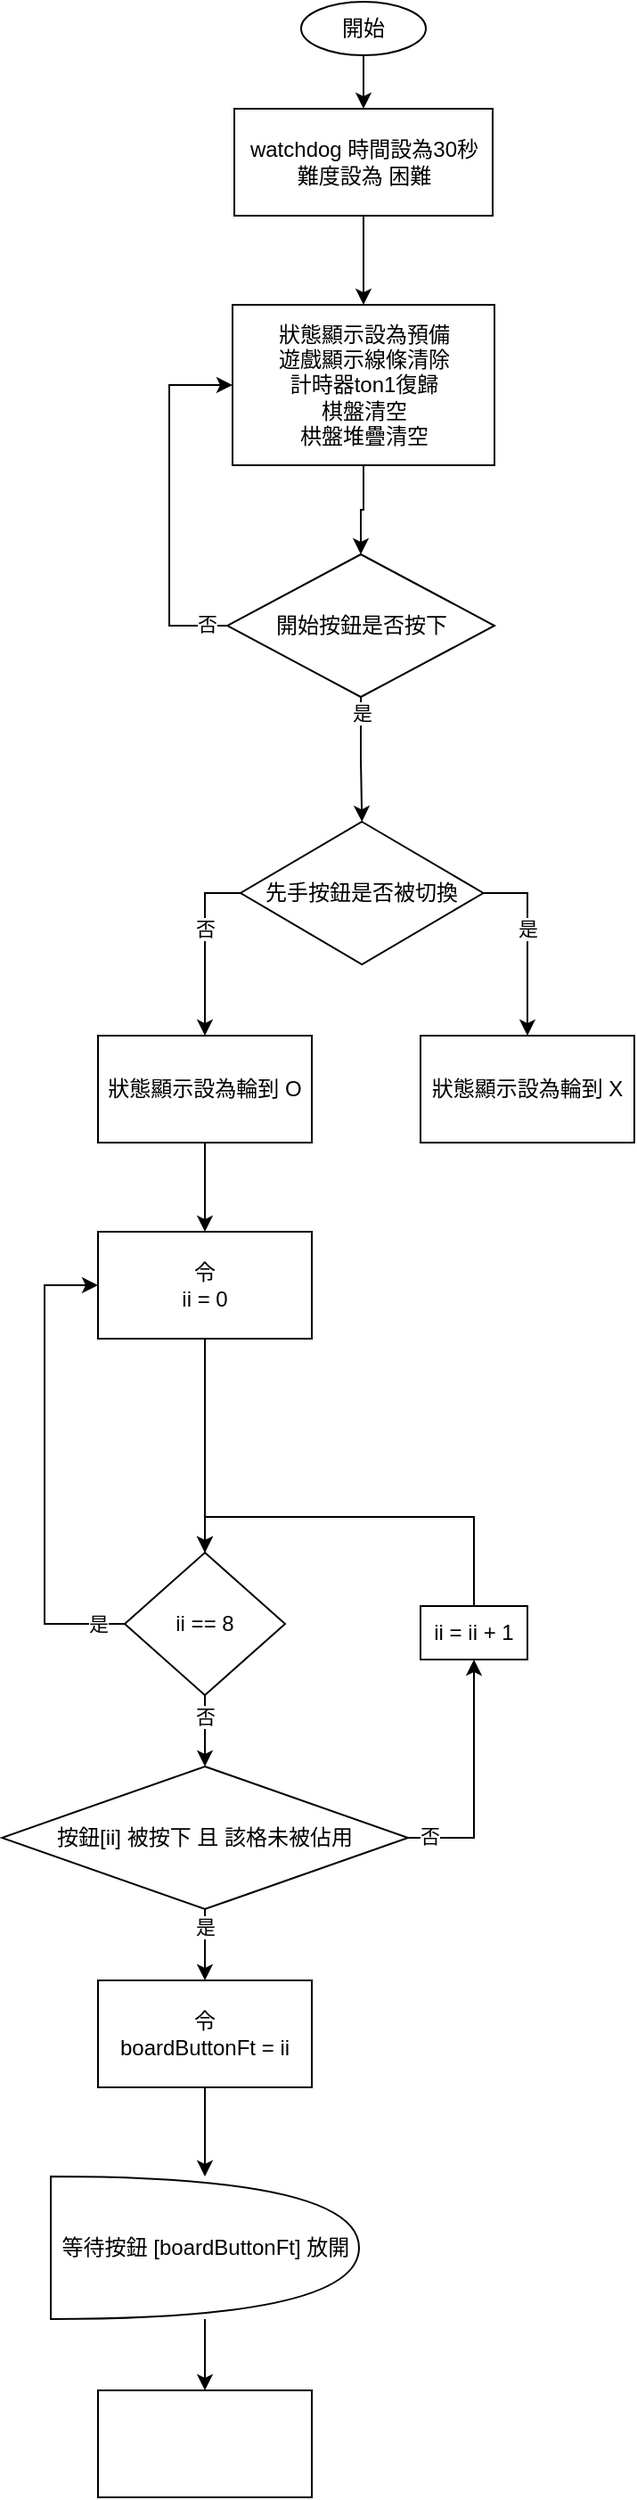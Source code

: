 <mxfile version="21.1.5" type="github">
  <diagram name="Page-1" id="FfktOeWRyp9ujqmmOqWU">
    <mxGraphModel dx="381" dy="243" grid="1" gridSize="10" guides="1" tooltips="1" connect="1" arrows="1" fold="1" page="1" pageScale="1" pageWidth="3300" pageHeight="4681" math="0" shadow="0">
      <root>
        <mxCell id="0" />
        <mxCell id="1" parent="0" />
        <mxCell id="ru_nYEevjtxVmv5qjt3C-4" style="edgeStyle=orthogonalEdgeStyle;rounded=0;orthogonalLoop=1;jettySize=auto;html=1;entryX=0.5;entryY=0;entryDx=0;entryDy=0;" parent="1" source="ru_nYEevjtxVmv5qjt3C-1" target="ru_nYEevjtxVmv5qjt3C-3" edge="1">
          <mxGeometry relative="1" as="geometry" />
        </mxCell>
        <mxCell id="ru_nYEevjtxVmv5qjt3C-1" value="開始" style="ellipse;whiteSpace=wrap;html=1;" parent="1" vertex="1">
          <mxGeometry x="514" y="40" width="70" height="30" as="geometry" />
        </mxCell>
        <mxCell id="ru_nYEevjtxVmv5qjt3C-16" value="" style="edgeStyle=orthogonalEdgeStyle;rounded=0;orthogonalLoop=1;jettySize=auto;html=1;" parent="1" source="ru_nYEevjtxVmv5qjt3C-3" target="ru_nYEevjtxVmv5qjt3C-5" edge="1">
          <mxGeometry relative="1" as="geometry" />
        </mxCell>
        <mxCell id="ru_nYEevjtxVmv5qjt3C-3" value="&lt;div style=&quot;&quot;&gt;&lt;font style=&quot;font-size: 12px;&quot;&gt;watchdog 時間設為30秒&lt;/font&gt;&lt;/div&gt;&lt;div style=&quot;&quot;&gt;&lt;font style=&quot;font-size: 12px;&quot;&gt;難度設為 困難&lt;br&gt;&lt;/font&gt;&lt;/div&gt;" style="rounded=0;whiteSpace=wrap;html=1;" parent="1" vertex="1">
          <mxGeometry x="476.5" y="100" width="145" height="60" as="geometry" />
        </mxCell>
        <mxCell id="ru_nYEevjtxVmv5qjt3C-8" value="" style="edgeStyle=orthogonalEdgeStyle;rounded=0;orthogonalLoop=1;jettySize=auto;html=1;" parent="1" source="ru_nYEevjtxVmv5qjt3C-5" target="ru_nYEevjtxVmv5qjt3C-7" edge="1">
          <mxGeometry relative="1" as="geometry" />
        </mxCell>
        <mxCell id="ru_nYEevjtxVmv5qjt3C-5" value="&lt;div&gt;狀態顯示設為預備&lt;/div&gt;&lt;div&gt;遊戲顯示線條清除&lt;/div&gt;&lt;div&gt;計時器ton1復歸&lt;/div&gt;&lt;div&gt;棋盤清空&lt;/div&gt;&lt;div&gt;栱盤堆疊清空&lt;br&gt;&lt;/div&gt;" style="rounded=0;whiteSpace=wrap;html=1;" parent="1" vertex="1">
          <mxGeometry x="475.5" y="210" width="147" height="90" as="geometry" />
        </mxCell>
        <mxCell id="ru_nYEevjtxVmv5qjt3C-13" style="edgeStyle=orthogonalEdgeStyle;rounded=0;orthogonalLoop=1;jettySize=auto;html=1;exitX=0;exitY=0.5;exitDx=0;exitDy=0;entryX=0;entryY=0.5;entryDx=0;entryDy=0;" parent="1" source="ru_nYEevjtxVmv5qjt3C-7" target="ru_nYEevjtxVmv5qjt3C-5" edge="1">
          <mxGeometry relative="1" as="geometry">
            <Array as="points">
              <mxPoint x="440" y="390" />
              <mxPoint x="440" y="255" />
            </Array>
          </mxGeometry>
        </mxCell>
        <mxCell id="ru_nYEevjtxVmv5qjt3C-14" value="&lt;div&gt;否&lt;/div&gt;" style="edgeLabel;html=1;align=center;verticalAlign=middle;resizable=0;points=[];" parent="ru_nYEevjtxVmv5qjt3C-13" vertex="1" connectable="0">
          <mxGeometry x="-0.888" y="-1" relative="1" as="geometry">
            <mxPoint as="offset" />
          </mxGeometry>
        </mxCell>
        <mxCell id="ru_nYEevjtxVmv5qjt3C-17" value="" style="edgeStyle=orthogonalEdgeStyle;rounded=0;orthogonalLoop=1;jettySize=auto;html=1;" parent="1" source="ru_nYEevjtxVmv5qjt3C-7" target="ru_nYEevjtxVmv5qjt3C-15" edge="1">
          <mxGeometry relative="1" as="geometry" />
        </mxCell>
        <mxCell id="ru_nYEevjtxVmv5qjt3C-18" value="是" style="edgeLabel;html=1;align=center;verticalAlign=middle;resizable=0;points=[];" parent="ru_nYEevjtxVmv5qjt3C-17" vertex="1" connectable="0">
          <mxGeometry x="-0.752" relative="1" as="geometry">
            <mxPoint as="offset" />
          </mxGeometry>
        </mxCell>
        <mxCell id="ru_nYEevjtxVmv5qjt3C-7" value="開始按鈕是否按下" style="rhombus;whiteSpace=wrap;html=1;" parent="1" vertex="1">
          <mxGeometry x="472.5" y="350" width="150" height="80" as="geometry" />
        </mxCell>
        <mxCell id="ru_nYEevjtxVmv5qjt3C-20" style="edgeStyle=orthogonalEdgeStyle;rounded=0;orthogonalLoop=1;jettySize=auto;html=1;exitX=1;exitY=0.5;exitDx=0;exitDy=0;entryX=0.5;entryY=0;entryDx=0;entryDy=0;" parent="1" source="ru_nYEevjtxVmv5qjt3C-15" target="ru_nYEevjtxVmv5qjt3C-19" edge="1">
          <mxGeometry relative="1" as="geometry" />
        </mxCell>
        <mxCell id="ru_nYEevjtxVmv5qjt3C-23" value="是" style="edgeLabel;html=1;align=center;verticalAlign=middle;resizable=0;points=[];" parent="ru_nYEevjtxVmv5qjt3C-20" vertex="1" connectable="0">
          <mxGeometry x="-0.155" relative="1" as="geometry">
            <mxPoint as="offset" />
          </mxGeometry>
        </mxCell>
        <mxCell id="ru_nYEevjtxVmv5qjt3C-22" style="edgeStyle=orthogonalEdgeStyle;rounded=0;orthogonalLoop=1;jettySize=auto;html=1;exitX=0;exitY=0.5;exitDx=0;exitDy=0;entryX=0.5;entryY=0;entryDx=0;entryDy=0;" parent="1" source="ru_nYEevjtxVmv5qjt3C-15" target="ru_nYEevjtxVmv5qjt3C-21" edge="1">
          <mxGeometry relative="1" as="geometry" />
        </mxCell>
        <mxCell id="ru_nYEevjtxVmv5qjt3C-24" value="否" style="edgeLabel;html=1;align=center;verticalAlign=middle;resizable=0;points=[];" parent="ru_nYEevjtxVmv5qjt3C-22" vertex="1" connectable="0">
          <mxGeometry x="-0.166" y="1" relative="1" as="geometry">
            <mxPoint x="-1" y="-2" as="offset" />
          </mxGeometry>
        </mxCell>
        <mxCell id="ru_nYEevjtxVmv5qjt3C-15" value="先手按鈕是否被切換" style="rhombus;whiteSpace=wrap;html=1;" parent="1" vertex="1">
          <mxGeometry x="480" y="500" width="136.25" height="80" as="geometry" />
        </mxCell>
        <mxCell id="ru_nYEevjtxVmv5qjt3C-19" value="狀態顯示設為輪到 X" style="rounded=0;whiteSpace=wrap;html=1;" parent="1" vertex="1">
          <mxGeometry x="581" y="620" width="120" height="60" as="geometry" />
        </mxCell>
        <mxCell id="ru_nYEevjtxVmv5qjt3C-26" value="" style="edgeStyle=orthogonalEdgeStyle;rounded=0;orthogonalLoop=1;jettySize=auto;html=1;" parent="1" source="ru_nYEevjtxVmv5qjt3C-21" target="ru_nYEevjtxVmv5qjt3C-25" edge="1">
          <mxGeometry relative="1" as="geometry" />
        </mxCell>
        <mxCell id="ru_nYEevjtxVmv5qjt3C-21" value="&lt;div&gt;狀態顯示設為輪到 O&lt;/div&gt;" style="rounded=0;whiteSpace=wrap;html=1;" parent="1" vertex="1">
          <mxGeometry x="400" y="620" width="120" height="60" as="geometry" />
        </mxCell>
        <mxCell id="i0ZCOKutsMT3ZvhEn7sT-9" style="edgeStyle=orthogonalEdgeStyle;rounded=0;orthogonalLoop=1;jettySize=auto;html=1;entryX=0.5;entryY=0;entryDx=0;entryDy=0;" edge="1" parent="1" source="ru_nYEevjtxVmv5qjt3C-25" target="ru_nYEevjtxVmv5qjt3C-28">
          <mxGeometry relative="1" as="geometry" />
        </mxCell>
        <mxCell id="ru_nYEevjtxVmv5qjt3C-25" value="&lt;div&gt;令&lt;br&gt;&lt;/div&gt;&lt;div&gt;ii = 0&lt;/div&gt;" style="rounded=0;whiteSpace=wrap;html=1;" parent="1" vertex="1">
          <mxGeometry x="400" y="730" width="120" height="60" as="geometry" />
        </mxCell>
        <mxCell id="ru_nYEevjtxVmv5qjt3C-29" style="edgeStyle=orthogonalEdgeStyle;rounded=0;orthogonalLoop=1;jettySize=auto;html=1;exitX=0;exitY=0.5;exitDx=0;exitDy=0;entryX=0;entryY=0.5;entryDx=0;entryDy=0;" parent="1" source="ru_nYEevjtxVmv5qjt3C-28" target="ru_nYEevjtxVmv5qjt3C-25" edge="1">
          <mxGeometry relative="1" as="geometry">
            <Array as="points">
              <mxPoint x="370" y="950" />
              <mxPoint x="370" y="760" />
            </Array>
          </mxGeometry>
        </mxCell>
        <mxCell id="i0ZCOKutsMT3ZvhEn7sT-4" value="&lt;div&gt;是&lt;/div&gt;" style="edgeLabel;html=1;align=center;verticalAlign=middle;resizable=0;points=[];" vertex="1" connectable="0" parent="ru_nYEevjtxVmv5qjt3C-29">
          <mxGeometry x="-0.888" y="2" relative="1" as="geometry">
            <mxPoint y="-2" as="offset" />
          </mxGeometry>
        </mxCell>
        <mxCell id="i0ZCOKutsMT3ZvhEn7sT-6" value="" style="edgeStyle=orthogonalEdgeStyle;rounded=0;orthogonalLoop=1;jettySize=auto;html=1;" edge="1" parent="1" source="ru_nYEevjtxVmv5qjt3C-28" target="i0ZCOKutsMT3ZvhEn7sT-5">
          <mxGeometry relative="1" as="geometry" />
        </mxCell>
        <mxCell id="i0ZCOKutsMT3ZvhEn7sT-18" value="否" style="edgeLabel;html=1;align=center;verticalAlign=middle;resizable=0;points=[];" vertex="1" connectable="0" parent="i0ZCOKutsMT3ZvhEn7sT-6">
          <mxGeometry x="-0.424" relative="1" as="geometry">
            <mxPoint as="offset" />
          </mxGeometry>
        </mxCell>
        <mxCell id="ru_nYEevjtxVmv5qjt3C-28" value="ii == 8" style="rhombus;whiteSpace=wrap;html=1;" parent="1" vertex="1">
          <mxGeometry x="415" y="910" width="90" height="80" as="geometry" />
        </mxCell>
        <mxCell id="i0ZCOKutsMT3ZvhEn7sT-16" value="" style="edgeStyle=orthogonalEdgeStyle;rounded=0;orthogonalLoop=1;jettySize=auto;html=1;" edge="1" parent="1" source="i0ZCOKutsMT3ZvhEn7sT-5" target="i0ZCOKutsMT3ZvhEn7sT-15">
          <mxGeometry relative="1" as="geometry">
            <Array as="points">
              <mxPoint x="611" y="1070" />
            </Array>
          </mxGeometry>
        </mxCell>
        <mxCell id="i0ZCOKutsMT3ZvhEn7sT-28" value="否" style="edgeLabel;html=1;align=center;verticalAlign=middle;resizable=0;points=[];" vertex="1" connectable="0" parent="i0ZCOKutsMT3ZvhEn7sT-16">
          <mxGeometry x="-0.827" y="1" relative="1" as="geometry">
            <mxPoint as="offset" />
          </mxGeometry>
        </mxCell>
        <mxCell id="i0ZCOKutsMT3ZvhEn7sT-21" value="" style="edgeStyle=orthogonalEdgeStyle;rounded=0;orthogonalLoop=1;jettySize=auto;html=1;entryX=0.5;entryY=0;entryDx=0;entryDy=0;" edge="1" parent="1" source="i0ZCOKutsMT3ZvhEn7sT-5" target="i0ZCOKutsMT3ZvhEn7sT-23">
          <mxGeometry relative="1" as="geometry">
            <mxPoint x="460.029" y="1140" as="targetPoint" />
          </mxGeometry>
        </mxCell>
        <mxCell id="i0ZCOKutsMT3ZvhEn7sT-29" value="是" style="edgeLabel;html=1;align=center;verticalAlign=middle;resizable=0;points=[];" vertex="1" connectable="0" parent="i0ZCOKutsMT3ZvhEn7sT-21">
          <mxGeometry x="-0.689" y="-1" relative="1" as="geometry">
            <mxPoint x="1" y="4" as="offset" />
          </mxGeometry>
        </mxCell>
        <mxCell id="i0ZCOKutsMT3ZvhEn7sT-5" value="按鈕[ii] 被按下 且 該格未被佔用" style="rhombus;whiteSpace=wrap;html=1;" vertex="1" parent="1">
          <mxGeometry x="346" y="1030" width="228" height="80" as="geometry" />
        </mxCell>
        <mxCell id="i0ZCOKutsMT3ZvhEn7sT-17" style="edgeStyle=orthogonalEdgeStyle;rounded=0;orthogonalLoop=1;jettySize=auto;html=1;exitX=0.5;exitY=0;exitDx=0;exitDy=0;entryX=0.5;entryY=0;entryDx=0;entryDy=0;" edge="1" parent="1" source="i0ZCOKutsMT3ZvhEn7sT-15" target="ru_nYEevjtxVmv5qjt3C-28">
          <mxGeometry relative="1" as="geometry" />
        </mxCell>
        <mxCell id="i0ZCOKutsMT3ZvhEn7sT-15" value="&lt;div&gt;ii = ii + 1&lt;/div&gt;" style="rounded=0;whiteSpace=wrap;html=1;" vertex="1" parent="1">
          <mxGeometry x="581" y="940" width="60" height="30" as="geometry" />
        </mxCell>
        <mxCell id="i0ZCOKutsMT3ZvhEn7sT-31" value="" style="edgeStyle=orthogonalEdgeStyle;rounded=0;orthogonalLoop=1;jettySize=auto;html=1;" edge="1" parent="1" source="i0ZCOKutsMT3ZvhEn7sT-23" target="i0ZCOKutsMT3ZvhEn7sT-30">
          <mxGeometry relative="1" as="geometry" />
        </mxCell>
        <mxCell id="i0ZCOKutsMT3ZvhEn7sT-23" value="&lt;div&gt;令&lt;/div&gt;&lt;div&gt;boardButtonFt = ii&lt;br&gt;&lt;/div&gt;" style="rounded=0;whiteSpace=wrap;html=1;" vertex="1" parent="1">
          <mxGeometry x="400" y="1150" width="120" height="60" as="geometry" />
        </mxCell>
        <mxCell id="i0ZCOKutsMT3ZvhEn7sT-25" value="" style="rounded=0;whiteSpace=wrap;html=1;" vertex="1" parent="1">
          <mxGeometry x="400" y="1380" width="120" height="60" as="geometry" />
        </mxCell>
        <mxCell id="i0ZCOKutsMT3ZvhEn7sT-32" value="" style="edgeStyle=orthogonalEdgeStyle;rounded=0;orthogonalLoop=1;jettySize=auto;html=1;" edge="1" parent="1" source="i0ZCOKutsMT3ZvhEn7sT-30" target="i0ZCOKutsMT3ZvhEn7sT-25">
          <mxGeometry relative="1" as="geometry" />
        </mxCell>
        <mxCell id="i0ZCOKutsMT3ZvhEn7sT-30" value="等待按鈕 [boardButtonFt] 放開" style="shape=or;whiteSpace=wrap;html=1;" vertex="1" parent="1">
          <mxGeometry x="373.5" y="1260" width="173" height="80" as="geometry" />
        </mxCell>
      </root>
    </mxGraphModel>
  </diagram>
</mxfile>
